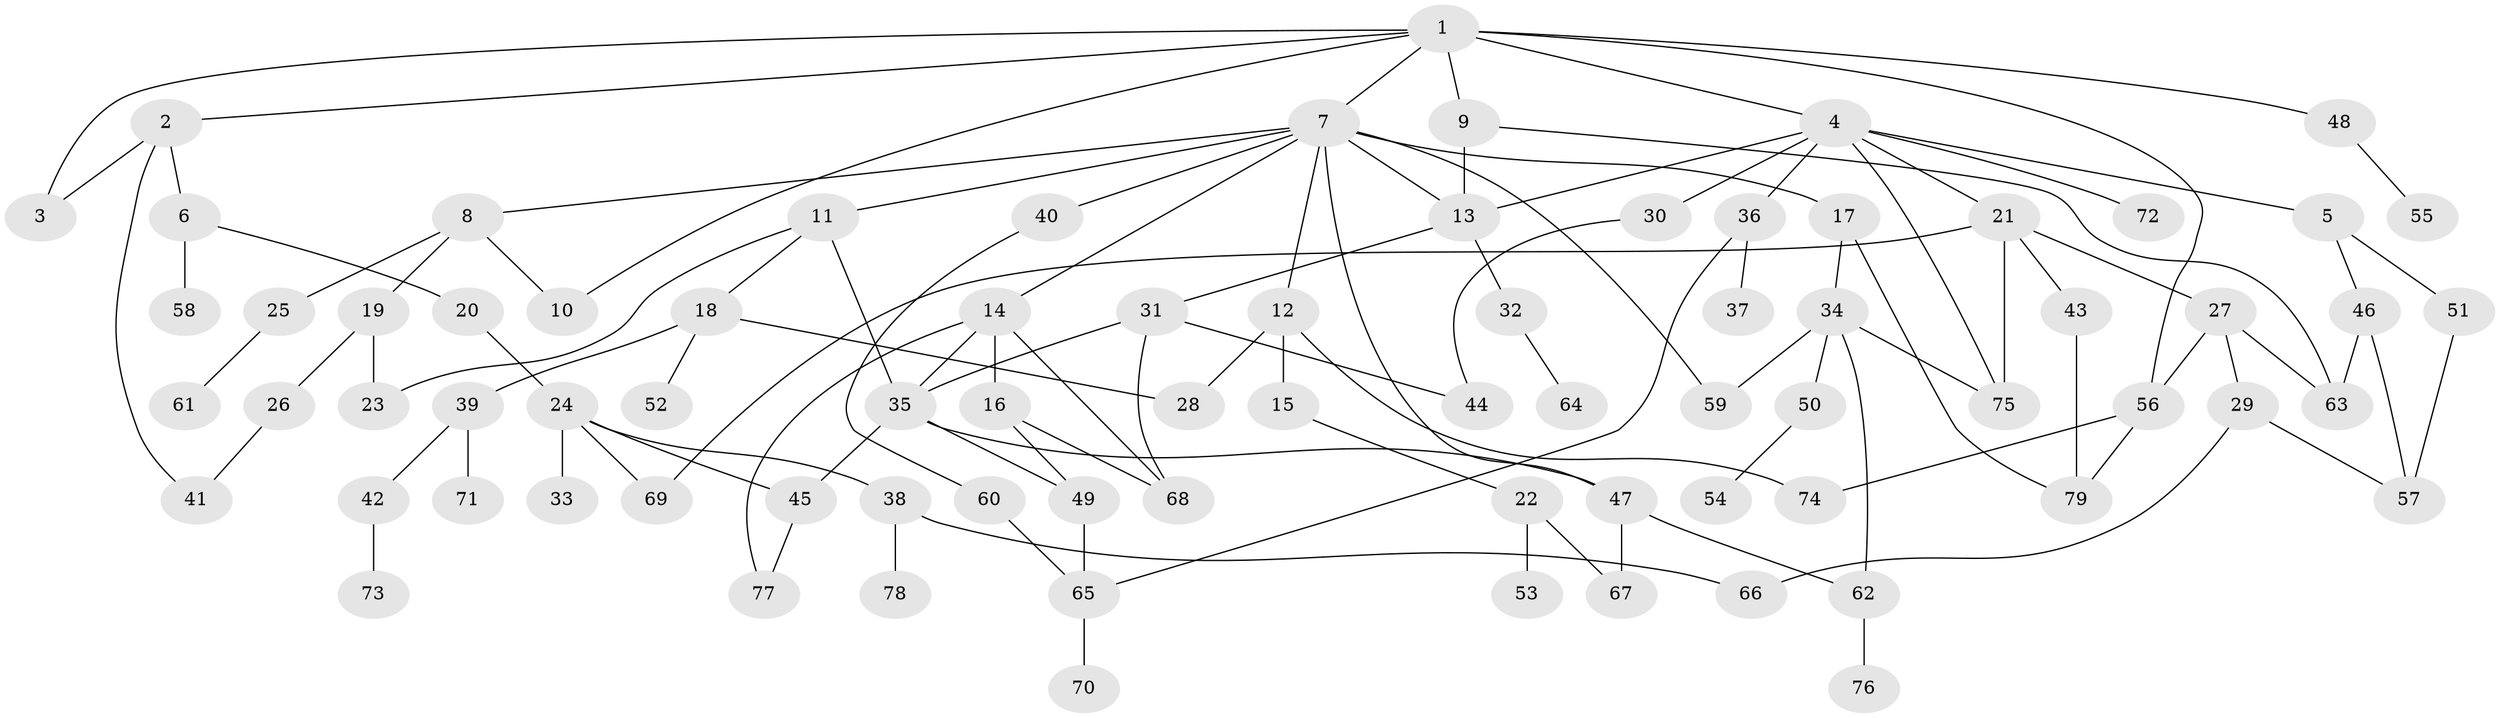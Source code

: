 // Generated by graph-tools (version 1.1) at 2025/49/03/09/25 03:49:21]
// undirected, 79 vertices, 111 edges
graph export_dot {
graph [start="1"]
  node [color=gray90,style=filled];
  1;
  2;
  3;
  4;
  5;
  6;
  7;
  8;
  9;
  10;
  11;
  12;
  13;
  14;
  15;
  16;
  17;
  18;
  19;
  20;
  21;
  22;
  23;
  24;
  25;
  26;
  27;
  28;
  29;
  30;
  31;
  32;
  33;
  34;
  35;
  36;
  37;
  38;
  39;
  40;
  41;
  42;
  43;
  44;
  45;
  46;
  47;
  48;
  49;
  50;
  51;
  52;
  53;
  54;
  55;
  56;
  57;
  58;
  59;
  60;
  61;
  62;
  63;
  64;
  65;
  66;
  67;
  68;
  69;
  70;
  71;
  72;
  73;
  74;
  75;
  76;
  77;
  78;
  79;
  1 -- 2;
  1 -- 3;
  1 -- 4;
  1 -- 7;
  1 -- 9;
  1 -- 10;
  1 -- 48;
  1 -- 56;
  2 -- 6;
  2 -- 41;
  2 -- 3;
  4 -- 5;
  4 -- 21;
  4 -- 30;
  4 -- 36;
  4 -- 72;
  4 -- 75;
  4 -- 13;
  5 -- 46;
  5 -- 51;
  6 -- 20;
  6 -- 58;
  7 -- 8;
  7 -- 11;
  7 -- 12;
  7 -- 14;
  7 -- 17;
  7 -- 40;
  7 -- 59;
  7 -- 47;
  7 -- 13;
  8 -- 19;
  8 -- 25;
  8 -- 10;
  9 -- 13;
  9 -- 63;
  11 -- 18;
  11 -- 23;
  11 -- 35;
  12 -- 15;
  12 -- 28;
  12 -- 74;
  13 -- 31;
  13 -- 32;
  14 -- 16;
  14 -- 35;
  14 -- 68;
  14 -- 77;
  15 -- 22;
  16 -- 49;
  16 -- 68;
  17 -- 34;
  17 -- 79;
  18 -- 39;
  18 -- 52;
  18 -- 28;
  19 -- 26;
  19 -- 23;
  20 -- 24;
  21 -- 27;
  21 -- 43;
  21 -- 69;
  21 -- 75;
  22 -- 53;
  22 -- 67;
  24 -- 33;
  24 -- 38;
  24 -- 69;
  24 -- 45;
  25 -- 61;
  26 -- 41;
  27 -- 29;
  27 -- 56;
  27 -- 63;
  29 -- 66;
  29 -- 57;
  30 -- 44;
  31 -- 44;
  31 -- 35;
  31 -- 68;
  32 -- 64;
  34 -- 50;
  34 -- 59;
  34 -- 62;
  34 -- 75;
  35 -- 45;
  35 -- 47;
  35 -- 49;
  36 -- 37;
  36 -- 65;
  38 -- 66;
  38 -- 78;
  39 -- 42;
  39 -- 71;
  40 -- 60;
  42 -- 73;
  43 -- 79;
  45 -- 77;
  46 -- 57;
  46 -- 63;
  47 -- 67;
  47 -- 62;
  48 -- 55;
  49 -- 65;
  50 -- 54;
  51 -- 57;
  56 -- 74;
  56 -- 79;
  60 -- 65;
  62 -- 76;
  65 -- 70;
}
